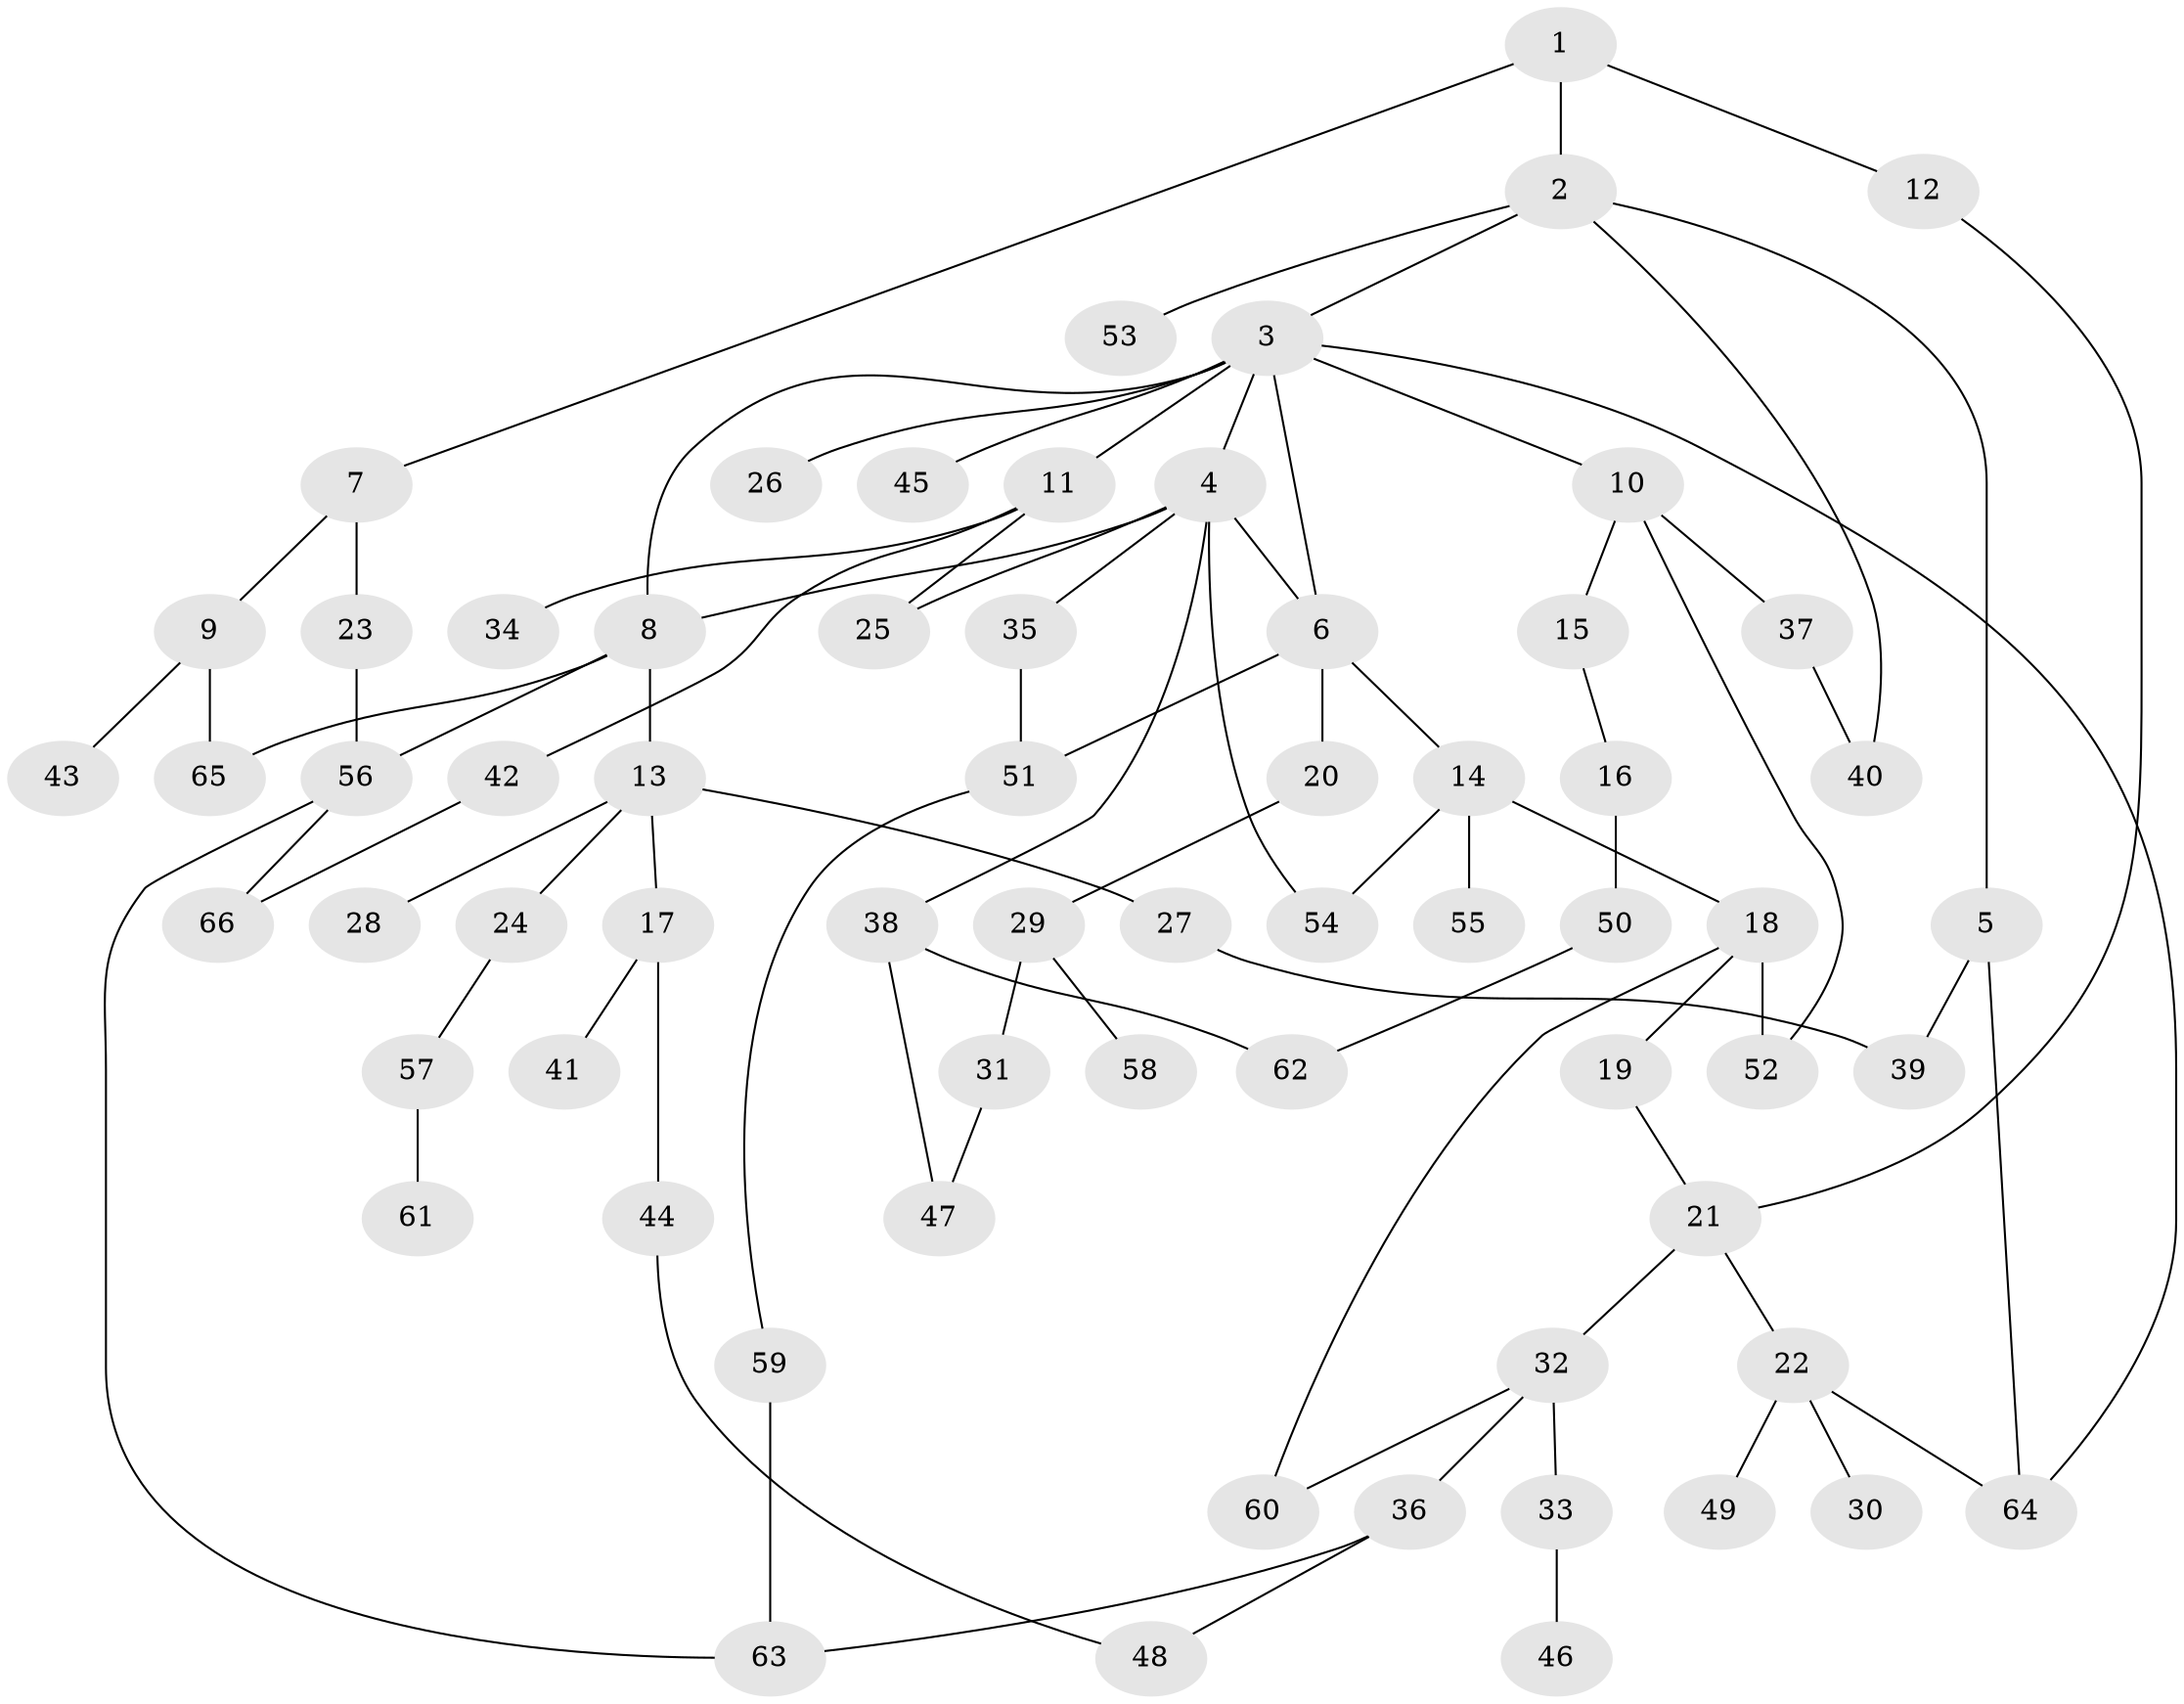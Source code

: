 // original degree distribution, {3: 0.17391304347826086, 6: 0.03260869565217391, 10: 0.010869565217391304, 7: 0.010869565217391304, 4: 0.09782608695652174, 5: 0.03260869565217391, 2: 0.33695652173913043, 1: 0.30434782608695654}
// Generated by graph-tools (version 1.1) at 2025/49/03/04/25 22:49:13]
// undirected, 66 vertices, 85 edges
graph export_dot {
  node [color=gray90,style=filled];
  1;
  2;
  3;
  4;
  5;
  6;
  7;
  8;
  9;
  10;
  11;
  12;
  13;
  14;
  15;
  16;
  17;
  18;
  19;
  20;
  21;
  22;
  23;
  24;
  25;
  26;
  27;
  28;
  29;
  30;
  31;
  32;
  33;
  34;
  35;
  36;
  37;
  38;
  39;
  40;
  41;
  42;
  43;
  44;
  45;
  46;
  47;
  48;
  49;
  50;
  51;
  52;
  53;
  54;
  55;
  56;
  57;
  58;
  59;
  60;
  61;
  62;
  63;
  64;
  65;
  66;
  1 -- 2 [weight=1.0];
  1 -- 7 [weight=1.0];
  1 -- 12 [weight=1.0];
  2 -- 3 [weight=1.0];
  2 -- 5 [weight=1.0];
  2 -- 40 [weight=1.0];
  2 -- 53 [weight=1.0];
  3 -- 4 [weight=1.0];
  3 -- 6 [weight=1.0];
  3 -- 8 [weight=1.0];
  3 -- 10 [weight=1.0];
  3 -- 11 [weight=1.0];
  3 -- 26 [weight=1.0];
  3 -- 45 [weight=1.0];
  3 -- 64 [weight=1.0];
  4 -- 6 [weight=2.0];
  4 -- 8 [weight=1.0];
  4 -- 25 [weight=1.0];
  4 -- 35 [weight=1.0];
  4 -- 38 [weight=1.0];
  4 -- 54 [weight=2.0];
  5 -- 39 [weight=1.0];
  5 -- 64 [weight=1.0];
  6 -- 14 [weight=1.0];
  6 -- 20 [weight=1.0];
  6 -- 51 [weight=1.0];
  7 -- 9 [weight=1.0];
  7 -- 23 [weight=1.0];
  8 -- 13 [weight=1.0];
  8 -- 56 [weight=1.0];
  8 -- 65 [weight=1.0];
  9 -- 43 [weight=1.0];
  9 -- 65 [weight=1.0];
  10 -- 15 [weight=1.0];
  10 -- 37 [weight=1.0];
  10 -- 52 [weight=1.0];
  11 -- 25 [weight=1.0];
  11 -- 34 [weight=1.0];
  11 -- 42 [weight=1.0];
  12 -- 21 [weight=1.0];
  13 -- 17 [weight=1.0];
  13 -- 24 [weight=1.0];
  13 -- 27 [weight=1.0];
  13 -- 28 [weight=1.0];
  14 -- 18 [weight=1.0];
  14 -- 54 [weight=1.0];
  14 -- 55 [weight=1.0];
  15 -- 16 [weight=1.0];
  16 -- 50 [weight=1.0];
  17 -- 41 [weight=1.0];
  17 -- 44 [weight=1.0];
  18 -- 19 [weight=1.0];
  18 -- 52 [weight=1.0];
  18 -- 60 [weight=1.0];
  19 -- 21 [weight=1.0];
  20 -- 29 [weight=1.0];
  21 -- 22 [weight=1.0];
  21 -- 32 [weight=1.0];
  22 -- 30 [weight=1.0];
  22 -- 49 [weight=1.0];
  22 -- 64 [weight=1.0];
  23 -- 56 [weight=1.0];
  24 -- 57 [weight=1.0];
  27 -- 39 [weight=1.0];
  29 -- 31 [weight=1.0];
  29 -- 58 [weight=1.0];
  31 -- 47 [weight=1.0];
  32 -- 33 [weight=1.0];
  32 -- 36 [weight=1.0];
  32 -- 60 [weight=1.0];
  33 -- 46 [weight=1.0];
  35 -- 51 [weight=1.0];
  36 -- 48 [weight=1.0];
  36 -- 63 [weight=1.0];
  37 -- 40 [weight=1.0];
  38 -- 47 [weight=1.0];
  38 -- 62 [weight=1.0];
  42 -- 66 [weight=1.0];
  44 -- 48 [weight=1.0];
  50 -- 62 [weight=1.0];
  51 -- 59 [weight=1.0];
  56 -- 63 [weight=1.0];
  56 -- 66 [weight=1.0];
  57 -- 61 [weight=1.0];
  59 -- 63 [weight=1.0];
}
